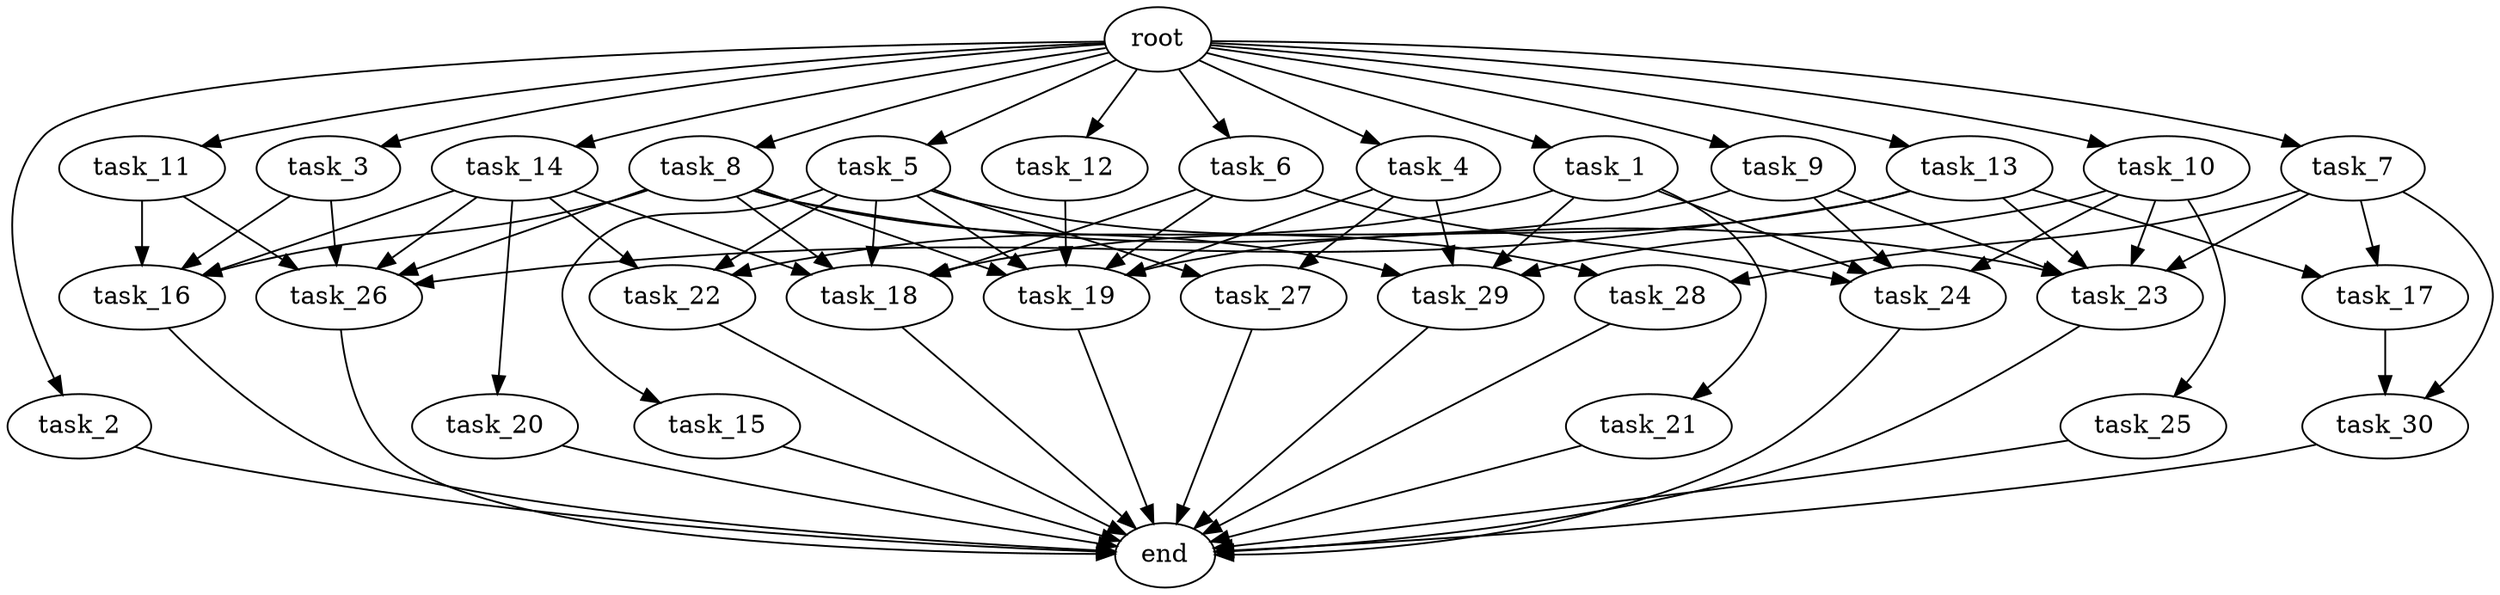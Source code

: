digraph G {
  root [size="0.000000e+00"];
  task_1 [size="5.872213e+09"];
  task_2 [size="8.616937e+08"];
  task_3 [size="2.078630e+09"];
  task_4 [size="4.746657e+09"];
  task_5 [size="8.675391e+09"];
  task_6 [size="9.866397e+09"];
  task_7 [size="6.620917e+08"];
  task_8 [size="9.600993e+09"];
  task_9 [size="7.561384e+09"];
  task_10 [size="8.853943e+08"];
  task_11 [size="4.095197e+09"];
  task_12 [size="9.144191e+09"];
  task_13 [size="4.145726e+09"];
  task_14 [size="5.558583e+09"];
  task_15 [size="7.102760e+09"];
  task_16 [size="7.552682e+09"];
  task_17 [size="1.370133e+09"];
  task_18 [size="1.860878e+09"];
  task_19 [size="3.818314e+09"];
  task_20 [size="5.539115e+09"];
  task_21 [size="4.232869e+08"];
  task_22 [size="8.262657e+09"];
  task_23 [size="8.346017e+09"];
  task_24 [size="3.039840e+09"];
  task_25 [size="5.593251e+09"];
  task_26 [size="4.635055e+09"];
  task_27 [size="2.693733e+08"];
  task_28 [size="2.546430e+07"];
  task_29 [size="2.627508e+09"];
  task_30 [size="9.560310e+09"];
  end [size="0.000000e+00"];

  root -> task_1 [size="1.000000e-12"];
  root -> task_2 [size="1.000000e-12"];
  root -> task_3 [size="1.000000e-12"];
  root -> task_4 [size="1.000000e-12"];
  root -> task_5 [size="1.000000e-12"];
  root -> task_6 [size="1.000000e-12"];
  root -> task_7 [size="1.000000e-12"];
  root -> task_8 [size="1.000000e-12"];
  root -> task_9 [size="1.000000e-12"];
  root -> task_10 [size="1.000000e-12"];
  root -> task_11 [size="1.000000e-12"];
  root -> task_12 [size="1.000000e-12"];
  root -> task_13 [size="1.000000e-12"];
  root -> task_14 [size="1.000000e-12"];
  task_1 -> task_21 [size="4.232869e+07"];
  task_1 -> task_22 [size="2.754219e+08"];
  task_1 -> task_24 [size="7.599600e+07"];
  task_1 -> task_29 [size="6.568769e+07"];
  task_2 -> end [size="1.000000e-12"];
  task_3 -> task_16 [size="1.888171e+08"];
  task_3 -> task_26 [size="9.270110e+07"];
  task_4 -> task_19 [size="6.363856e+07"];
  task_4 -> task_27 [size="1.346867e+07"];
  task_4 -> task_29 [size="6.568769e+07"];
  task_5 -> task_15 [size="7.102760e+08"];
  task_5 -> task_18 [size="3.721756e+07"];
  task_5 -> task_19 [size="6.363856e+07"];
  task_5 -> task_22 [size="2.754219e+08"];
  task_5 -> task_27 [size="1.346867e+07"];
  task_5 -> task_28 [size="1.273215e+06"];
  task_6 -> task_18 [size="3.721756e+07"];
  task_6 -> task_19 [size="6.363856e+07"];
  task_6 -> task_24 [size="7.599600e+07"];
  task_7 -> task_17 [size="6.850667e+07"];
  task_7 -> task_23 [size="1.669203e+08"];
  task_7 -> task_28 [size="1.273215e+06"];
  task_7 -> task_30 [size="4.780155e+08"];
  task_8 -> task_16 [size="1.888171e+08"];
  task_8 -> task_18 [size="3.721756e+07"];
  task_8 -> task_19 [size="6.363856e+07"];
  task_8 -> task_23 [size="1.669203e+08"];
  task_8 -> task_26 [size="9.270110e+07"];
  task_8 -> task_29 [size="6.568769e+07"];
  task_9 -> task_18 [size="3.721756e+07"];
  task_9 -> task_23 [size="1.669203e+08"];
  task_9 -> task_24 [size="7.599600e+07"];
  task_10 -> task_23 [size="1.669203e+08"];
  task_10 -> task_24 [size="7.599600e+07"];
  task_10 -> task_25 [size="5.593251e+08"];
  task_10 -> task_29 [size="6.568769e+07"];
  task_11 -> task_16 [size="1.888171e+08"];
  task_11 -> task_26 [size="9.270110e+07"];
  task_12 -> task_19 [size="6.363856e+07"];
  task_13 -> task_17 [size="6.850667e+07"];
  task_13 -> task_19 [size="6.363856e+07"];
  task_13 -> task_23 [size="1.669203e+08"];
  task_13 -> task_26 [size="9.270110e+07"];
  task_14 -> task_16 [size="1.888171e+08"];
  task_14 -> task_18 [size="3.721756e+07"];
  task_14 -> task_20 [size="5.539115e+08"];
  task_14 -> task_22 [size="2.754219e+08"];
  task_14 -> task_26 [size="9.270110e+07"];
  task_15 -> end [size="1.000000e-12"];
  task_16 -> end [size="1.000000e-12"];
  task_17 -> task_30 [size="4.780155e+08"];
  task_18 -> end [size="1.000000e-12"];
  task_19 -> end [size="1.000000e-12"];
  task_20 -> end [size="1.000000e-12"];
  task_21 -> end [size="1.000000e-12"];
  task_22 -> end [size="1.000000e-12"];
  task_23 -> end [size="1.000000e-12"];
  task_24 -> end [size="1.000000e-12"];
  task_25 -> end [size="1.000000e-12"];
  task_26 -> end [size="1.000000e-12"];
  task_27 -> end [size="1.000000e-12"];
  task_28 -> end [size="1.000000e-12"];
  task_29 -> end [size="1.000000e-12"];
  task_30 -> end [size="1.000000e-12"];
}
